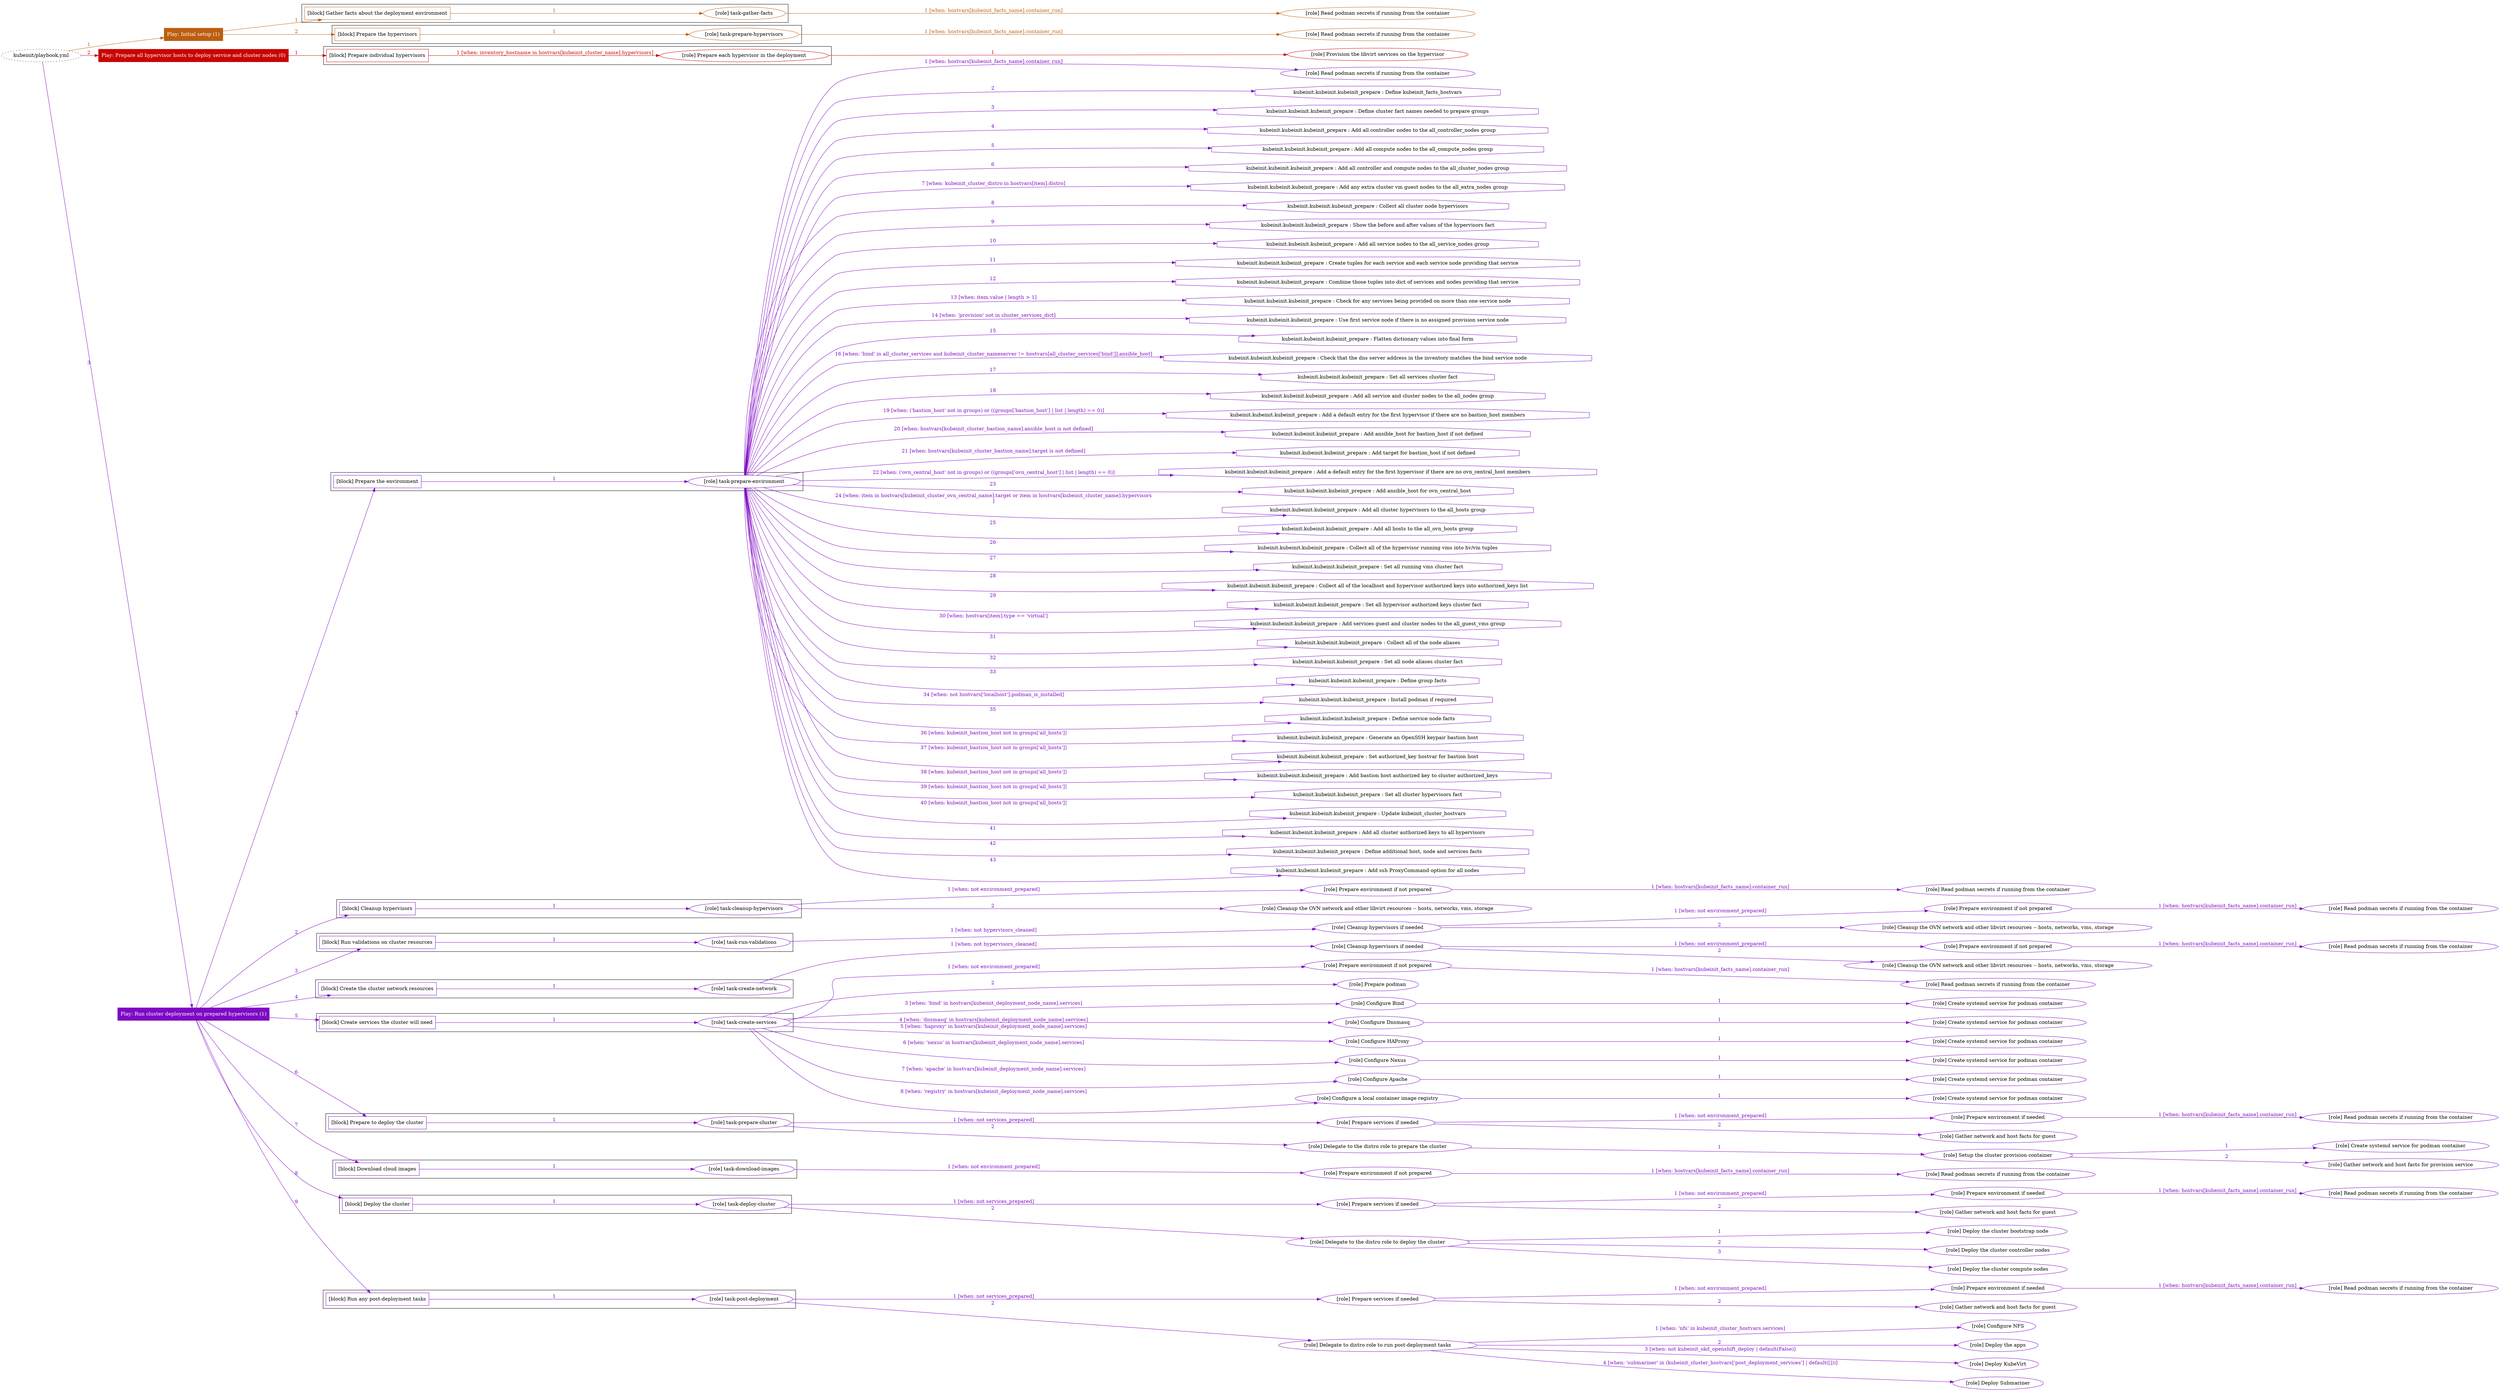 digraph {
	graph [concentrate=true ordering=in rankdir=LR ratio=fill]
	edge [esep=5 sep=10]
	"kubeinit/playbook.yml" [id=root_node style=dotted]
	play_362b6348 [label="Play: Initial setup (1)" color="#bc5e10" fontcolor="#ffffff" id=play_362b6348 shape=box style=filled tooltip=localhost]
	"kubeinit/playbook.yml" -> play_362b6348 [label="1 " color="#bc5e10" fontcolor="#bc5e10" id=edge_7ae2c5e8 labeltooltip="1 " tooltip="1 "]
	subgraph "Read podman secrets if running from the container" {
		role_05de6809 [label="[role] Read podman secrets if running from the container" color="#bc5e10" id=role_05de6809 tooltip="Read podman secrets if running from the container"]
	}
	subgraph "task-gather-facts" {
		role_10f91897 [label="[role] task-gather-facts" color="#bc5e10" id=role_10f91897 tooltip="task-gather-facts"]
		role_10f91897 -> role_05de6809 [label="1 [when: hostvars[kubeinit_facts_name].container_run]" color="#bc5e10" fontcolor="#bc5e10" id=edge_0941d195 labeltooltip="1 [when: hostvars[kubeinit_facts_name].container_run]" tooltip="1 [when: hostvars[kubeinit_facts_name].container_run]"]
	}
	subgraph "Read podman secrets if running from the container" {
		role_41edd08e [label="[role] Read podman secrets if running from the container" color="#bc5e10" id=role_41edd08e tooltip="Read podman secrets if running from the container"]
	}
	subgraph "task-prepare-hypervisors" {
		role_7091d461 [label="[role] task-prepare-hypervisors" color="#bc5e10" id=role_7091d461 tooltip="task-prepare-hypervisors"]
		role_7091d461 -> role_41edd08e [label="1 [when: hostvars[kubeinit_facts_name].container_run]" color="#bc5e10" fontcolor="#bc5e10" id=edge_88932d64 labeltooltip="1 [when: hostvars[kubeinit_facts_name].container_run]" tooltip="1 [when: hostvars[kubeinit_facts_name].container_run]"]
	}
	subgraph "Play: Initial setup (1)" {
		play_362b6348 -> block_4e3c4240 [label=1 color="#bc5e10" fontcolor="#bc5e10" id=edge_dd44c18f labeltooltip=1 tooltip=1]
		subgraph cluster_block_4e3c4240 {
			block_4e3c4240 [label="[block] Gather facts about the deployment environment" color="#bc5e10" id=block_4e3c4240 labeltooltip="Gather facts about the deployment environment" shape=box tooltip="Gather facts about the deployment environment"]
			block_4e3c4240 -> role_10f91897 [label="1 " color="#bc5e10" fontcolor="#bc5e10" id=edge_79acaf96 labeltooltip="1 " tooltip="1 "]
		}
		play_362b6348 -> block_15b70252 [label=2 color="#bc5e10" fontcolor="#bc5e10" id=edge_d0ddc0e2 labeltooltip=2 tooltip=2]
		subgraph cluster_block_15b70252 {
			block_15b70252 [label="[block] Prepare the hypervisors" color="#bc5e10" id=block_15b70252 labeltooltip="Prepare the hypervisors" shape=box tooltip="Prepare the hypervisors"]
			block_15b70252 -> role_7091d461 [label="1 " color="#bc5e10" fontcolor="#bc5e10" id=edge_7d7b3a32 labeltooltip="1 " tooltip="1 "]
		}
	}
	play_785fcd52 [label="Play: Prepare all hypervisor hosts to deploy service and cluster nodes (0)" color="#c80604" fontcolor="#ffffff" id=play_785fcd52 shape=box style=filled tooltip="Play: Prepare all hypervisor hosts to deploy service and cluster nodes (0)"]
	"kubeinit/playbook.yml" -> play_785fcd52 [label="2 " color="#c80604" fontcolor="#c80604" id=edge_105f77a6 labeltooltip="2 " tooltip="2 "]
	subgraph "Provision the libvirt services on the hypervisor" {
		role_df3b0fb2 [label="[role] Provision the libvirt services on the hypervisor" color="#c80604" id=role_df3b0fb2 tooltip="Provision the libvirt services on the hypervisor"]
	}
	subgraph "Prepare each hypervisor in the deployment" {
		role_2b8570d2 [label="[role] Prepare each hypervisor in the deployment" color="#c80604" id=role_2b8570d2 tooltip="Prepare each hypervisor in the deployment"]
		role_2b8570d2 -> role_df3b0fb2 [label="1 " color="#c80604" fontcolor="#c80604" id=edge_5b23d373 labeltooltip="1 " tooltip="1 "]
	}
	subgraph "Play: Prepare all hypervisor hosts to deploy service and cluster nodes (0)" {
		play_785fcd52 -> block_68d51b1a [label=1 color="#c80604" fontcolor="#c80604" id=edge_e7711481 labeltooltip=1 tooltip=1]
		subgraph cluster_block_68d51b1a {
			block_68d51b1a [label="[block] Prepare individual hypervisors" color="#c80604" id=block_68d51b1a labeltooltip="Prepare individual hypervisors" shape=box tooltip="Prepare individual hypervisors"]
			block_68d51b1a -> role_2b8570d2 [label="1 [when: inventory_hostname in hostvars[kubeinit_cluster_name].hypervisors]" color="#c80604" fontcolor="#c80604" id=edge_735d6373 labeltooltip="1 [when: inventory_hostname in hostvars[kubeinit_cluster_name].hypervisors]" tooltip="1 [when: inventory_hostname in hostvars[kubeinit_cluster_name].hypervisors]"]
		}
	}
	play_5ad9daf9 [label="Play: Run cluster deployment on prepared hypervisors (1)" color="#7f08c4" fontcolor="#ffffff" id=play_5ad9daf9 shape=box style=filled tooltip=localhost]
	"kubeinit/playbook.yml" -> play_5ad9daf9 [label="3 " color="#7f08c4" fontcolor="#7f08c4" id=edge_dfd48682 labeltooltip="3 " tooltip="3 "]
	subgraph "Read podman secrets if running from the container" {
		role_65557587 [label="[role] Read podman secrets if running from the container" color="#7f08c4" id=role_65557587 tooltip="Read podman secrets if running from the container"]
	}
	subgraph "task-prepare-environment" {
		role_154fb23e [label="[role] task-prepare-environment" color="#7f08c4" id=role_154fb23e tooltip="task-prepare-environment"]
		role_154fb23e -> role_65557587 [label="1 [when: hostvars[kubeinit_facts_name].container_run]" color="#7f08c4" fontcolor="#7f08c4" id=edge_124a5a25 labeltooltip="1 [when: hostvars[kubeinit_facts_name].container_run]" tooltip="1 [when: hostvars[kubeinit_facts_name].container_run]"]
		task_c469ad4d [label="kubeinit.kubeinit.kubeinit_prepare : Define kubeinit_facts_hostvars" color="#7f08c4" id=task_c469ad4d shape=octagon tooltip="kubeinit.kubeinit.kubeinit_prepare : Define kubeinit_facts_hostvars"]
		role_154fb23e -> task_c469ad4d [label="2 " color="#7f08c4" fontcolor="#7f08c4" id=edge_31d6fddc labeltooltip="2 " tooltip="2 "]
		task_03709ba0 [label="kubeinit.kubeinit.kubeinit_prepare : Define cluster fact names needed to prepare groups" color="#7f08c4" id=task_03709ba0 shape=octagon tooltip="kubeinit.kubeinit.kubeinit_prepare : Define cluster fact names needed to prepare groups"]
		role_154fb23e -> task_03709ba0 [label="3 " color="#7f08c4" fontcolor="#7f08c4" id=edge_1b1aa8ca labeltooltip="3 " tooltip="3 "]
		task_51f8ea54 [label="kubeinit.kubeinit.kubeinit_prepare : Add all controller nodes to the all_controller_nodes group" color="#7f08c4" id=task_51f8ea54 shape=octagon tooltip="kubeinit.kubeinit.kubeinit_prepare : Add all controller nodes to the all_controller_nodes group"]
		role_154fb23e -> task_51f8ea54 [label="4 " color="#7f08c4" fontcolor="#7f08c4" id=edge_75b27e4d labeltooltip="4 " tooltip="4 "]
		task_1ae4606c [label="kubeinit.kubeinit.kubeinit_prepare : Add all compute nodes to the all_compute_nodes group" color="#7f08c4" id=task_1ae4606c shape=octagon tooltip="kubeinit.kubeinit.kubeinit_prepare : Add all compute nodes to the all_compute_nodes group"]
		role_154fb23e -> task_1ae4606c [label="5 " color="#7f08c4" fontcolor="#7f08c4" id=edge_68a28699 labeltooltip="5 " tooltip="5 "]
		task_452b4950 [label="kubeinit.kubeinit.kubeinit_prepare : Add all controller and compute nodes to the all_cluster_nodes group" color="#7f08c4" id=task_452b4950 shape=octagon tooltip="kubeinit.kubeinit.kubeinit_prepare : Add all controller and compute nodes to the all_cluster_nodes group"]
		role_154fb23e -> task_452b4950 [label="6 " color="#7f08c4" fontcolor="#7f08c4" id=edge_b288f4a0 labeltooltip="6 " tooltip="6 "]
		task_d186dfee [label="kubeinit.kubeinit.kubeinit_prepare : Add any extra cluster vm guest nodes to the all_extra_nodes group" color="#7f08c4" id=task_d186dfee shape=octagon tooltip="kubeinit.kubeinit.kubeinit_prepare : Add any extra cluster vm guest nodes to the all_extra_nodes group"]
		role_154fb23e -> task_d186dfee [label="7 [when: kubeinit_cluster_distro in hostvars[item].distro]" color="#7f08c4" fontcolor="#7f08c4" id=edge_19f8e884 labeltooltip="7 [when: kubeinit_cluster_distro in hostvars[item].distro]" tooltip="7 [when: kubeinit_cluster_distro in hostvars[item].distro]"]
		task_8c30e80c [label="kubeinit.kubeinit.kubeinit_prepare : Collect all cluster node hypervisors" color="#7f08c4" id=task_8c30e80c shape=octagon tooltip="kubeinit.kubeinit.kubeinit_prepare : Collect all cluster node hypervisors"]
		role_154fb23e -> task_8c30e80c [label="8 " color="#7f08c4" fontcolor="#7f08c4" id=edge_3e931509 labeltooltip="8 " tooltip="8 "]
		task_0e9ca166 [label="kubeinit.kubeinit.kubeinit_prepare : Show the before and after values of the hypervisors fact" color="#7f08c4" id=task_0e9ca166 shape=octagon tooltip="kubeinit.kubeinit.kubeinit_prepare : Show the before and after values of the hypervisors fact"]
		role_154fb23e -> task_0e9ca166 [label="9 " color="#7f08c4" fontcolor="#7f08c4" id=edge_3590f529 labeltooltip="9 " tooltip="9 "]
		task_2b3f09be [label="kubeinit.kubeinit.kubeinit_prepare : Add all service nodes to the all_service_nodes group" color="#7f08c4" id=task_2b3f09be shape=octagon tooltip="kubeinit.kubeinit.kubeinit_prepare : Add all service nodes to the all_service_nodes group"]
		role_154fb23e -> task_2b3f09be [label="10 " color="#7f08c4" fontcolor="#7f08c4" id=edge_0bfc32d7 labeltooltip="10 " tooltip="10 "]
		task_139e5088 [label="kubeinit.kubeinit.kubeinit_prepare : Create tuples for each service and each service node providing that service" color="#7f08c4" id=task_139e5088 shape=octagon tooltip="kubeinit.kubeinit.kubeinit_prepare : Create tuples for each service and each service node providing that service"]
		role_154fb23e -> task_139e5088 [label="11 " color="#7f08c4" fontcolor="#7f08c4" id=edge_62598e26 labeltooltip="11 " tooltip="11 "]
		task_8ebf5ae5 [label="kubeinit.kubeinit.kubeinit_prepare : Combine those tuples into dict of services and nodes providing that service" color="#7f08c4" id=task_8ebf5ae5 shape=octagon tooltip="kubeinit.kubeinit.kubeinit_prepare : Combine those tuples into dict of services and nodes providing that service"]
		role_154fb23e -> task_8ebf5ae5 [label="12 " color="#7f08c4" fontcolor="#7f08c4" id=edge_856ec7de labeltooltip="12 " tooltip="12 "]
		task_4876c53e [label="kubeinit.kubeinit.kubeinit_prepare : Check for any services being provided on more than one service node" color="#7f08c4" id=task_4876c53e shape=octagon tooltip="kubeinit.kubeinit.kubeinit_prepare : Check for any services being provided on more than one service node"]
		role_154fb23e -> task_4876c53e [label="13 [when: item.value | length > 1]" color="#7f08c4" fontcolor="#7f08c4" id=edge_7c3a06d7 labeltooltip="13 [when: item.value | length > 1]" tooltip="13 [when: item.value | length > 1]"]
		task_f74db7cf [label="kubeinit.kubeinit.kubeinit_prepare : Use first service node if there is no assigned provision service node" color="#7f08c4" id=task_f74db7cf shape=octagon tooltip="kubeinit.kubeinit.kubeinit_prepare : Use first service node if there is no assigned provision service node"]
		role_154fb23e -> task_f74db7cf [label="14 [when: 'provision' not in cluster_services_dict]" color="#7f08c4" fontcolor="#7f08c4" id=edge_71b3745a labeltooltip="14 [when: 'provision' not in cluster_services_dict]" tooltip="14 [when: 'provision' not in cluster_services_dict]"]
		task_c0ea6399 [label="kubeinit.kubeinit.kubeinit_prepare : Flatten dictionary values into final form" color="#7f08c4" id=task_c0ea6399 shape=octagon tooltip="kubeinit.kubeinit.kubeinit_prepare : Flatten dictionary values into final form"]
		role_154fb23e -> task_c0ea6399 [label="15 " color="#7f08c4" fontcolor="#7f08c4" id=edge_959c010e labeltooltip="15 " tooltip="15 "]
		task_e43a3cb4 [label="kubeinit.kubeinit.kubeinit_prepare : Check that the dns server address in the inventory matches the bind service node" color="#7f08c4" id=task_e43a3cb4 shape=octagon tooltip="kubeinit.kubeinit.kubeinit_prepare : Check that the dns server address in the inventory matches the bind service node"]
		role_154fb23e -> task_e43a3cb4 [label="16 [when: 'bind' in all_cluster_services and kubeinit_cluster_nameserver != hostvars[all_cluster_services['bind']].ansible_host]" color="#7f08c4" fontcolor="#7f08c4" id=edge_aa38b0fb labeltooltip="16 [when: 'bind' in all_cluster_services and kubeinit_cluster_nameserver != hostvars[all_cluster_services['bind']].ansible_host]" tooltip="16 [when: 'bind' in all_cluster_services and kubeinit_cluster_nameserver != hostvars[all_cluster_services['bind']].ansible_host]"]
		task_383d238f [label="kubeinit.kubeinit.kubeinit_prepare : Set all services cluster fact" color="#7f08c4" id=task_383d238f shape=octagon tooltip="kubeinit.kubeinit.kubeinit_prepare : Set all services cluster fact"]
		role_154fb23e -> task_383d238f [label="17 " color="#7f08c4" fontcolor="#7f08c4" id=edge_18963cf1 labeltooltip="17 " tooltip="17 "]
		task_fba004de [label="kubeinit.kubeinit.kubeinit_prepare : Add all service and cluster nodes to the all_nodes group" color="#7f08c4" id=task_fba004de shape=octagon tooltip="kubeinit.kubeinit.kubeinit_prepare : Add all service and cluster nodes to the all_nodes group"]
		role_154fb23e -> task_fba004de [label="18 " color="#7f08c4" fontcolor="#7f08c4" id=edge_bda8659e labeltooltip="18 " tooltip="18 "]
		task_756eb10a [label="kubeinit.kubeinit.kubeinit_prepare : Add a default entry for the first hypervisor if there are no bastion_host members" color="#7f08c4" id=task_756eb10a shape=octagon tooltip="kubeinit.kubeinit.kubeinit_prepare : Add a default entry for the first hypervisor if there are no bastion_host members"]
		role_154fb23e -> task_756eb10a [label="19 [when: ('bastion_host' not in groups) or ((groups['bastion_host'] | list | length) == 0)]" color="#7f08c4" fontcolor="#7f08c4" id=edge_37360ca4 labeltooltip="19 [when: ('bastion_host' not in groups) or ((groups['bastion_host'] | list | length) == 0)]" tooltip="19 [when: ('bastion_host' not in groups) or ((groups['bastion_host'] | list | length) == 0)]"]
		task_815a8698 [label="kubeinit.kubeinit.kubeinit_prepare : Add ansible_host for bastion_host if not defined" color="#7f08c4" id=task_815a8698 shape=octagon tooltip="kubeinit.kubeinit.kubeinit_prepare : Add ansible_host for bastion_host if not defined"]
		role_154fb23e -> task_815a8698 [label="20 [when: hostvars[kubeinit_cluster_bastion_name].ansible_host is not defined]" color="#7f08c4" fontcolor="#7f08c4" id=edge_5e55b9bc labeltooltip="20 [when: hostvars[kubeinit_cluster_bastion_name].ansible_host is not defined]" tooltip="20 [when: hostvars[kubeinit_cluster_bastion_name].ansible_host is not defined]"]
		task_904d052d [label="kubeinit.kubeinit.kubeinit_prepare : Add target for bastion_host if not defined" color="#7f08c4" id=task_904d052d shape=octagon tooltip="kubeinit.kubeinit.kubeinit_prepare : Add target for bastion_host if not defined"]
		role_154fb23e -> task_904d052d [label="21 [when: hostvars[kubeinit_cluster_bastion_name].target is not defined]" color="#7f08c4" fontcolor="#7f08c4" id=edge_e2be9685 labeltooltip="21 [when: hostvars[kubeinit_cluster_bastion_name].target is not defined]" tooltip="21 [when: hostvars[kubeinit_cluster_bastion_name].target is not defined]"]
		task_c72e6899 [label="kubeinit.kubeinit.kubeinit_prepare : Add a default entry for the first hypervisor if there are no ovn_central_host members" color="#7f08c4" id=task_c72e6899 shape=octagon tooltip="kubeinit.kubeinit.kubeinit_prepare : Add a default entry for the first hypervisor if there are no ovn_central_host members"]
		role_154fb23e -> task_c72e6899 [label="22 [when: ('ovn_central_host' not in groups) or ((groups['ovn_central_host'] | list | length) == 0)]" color="#7f08c4" fontcolor="#7f08c4" id=edge_ef76b287 labeltooltip="22 [when: ('ovn_central_host' not in groups) or ((groups['ovn_central_host'] | list | length) == 0)]" tooltip="22 [when: ('ovn_central_host' not in groups) or ((groups['ovn_central_host'] | list | length) == 0)]"]
		task_13b23179 [label="kubeinit.kubeinit.kubeinit_prepare : Add ansible_host for ovn_central_host" color="#7f08c4" id=task_13b23179 shape=octagon tooltip="kubeinit.kubeinit.kubeinit_prepare : Add ansible_host for ovn_central_host"]
		role_154fb23e -> task_13b23179 [label="23 " color="#7f08c4" fontcolor="#7f08c4" id=edge_9464eab4 labeltooltip="23 " tooltip="23 "]
		task_c2744a51 [label="kubeinit.kubeinit.kubeinit_prepare : Add all cluster hypervisors to the all_hosts group" color="#7f08c4" id=task_c2744a51 shape=octagon tooltip="kubeinit.kubeinit.kubeinit_prepare : Add all cluster hypervisors to the all_hosts group"]
		role_154fb23e -> task_c2744a51 [label="24 [when: item in hostvars[kubeinit_cluster_ovn_central_name].target or item in hostvars[kubeinit_cluster_name].hypervisors
]" color="#7f08c4" fontcolor="#7f08c4" id=edge_34423642 labeltooltip="24 [when: item in hostvars[kubeinit_cluster_ovn_central_name].target or item in hostvars[kubeinit_cluster_name].hypervisors
]" tooltip="24 [when: item in hostvars[kubeinit_cluster_ovn_central_name].target or item in hostvars[kubeinit_cluster_name].hypervisors
]"]
		task_a6ab9916 [label="kubeinit.kubeinit.kubeinit_prepare : Add all hosts to the all_ovn_hosts group" color="#7f08c4" id=task_a6ab9916 shape=octagon tooltip="kubeinit.kubeinit.kubeinit_prepare : Add all hosts to the all_ovn_hosts group"]
		role_154fb23e -> task_a6ab9916 [label="25 " color="#7f08c4" fontcolor="#7f08c4" id=edge_cb1895ec labeltooltip="25 " tooltip="25 "]
		task_d88652a8 [label="kubeinit.kubeinit.kubeinit_prepare : Collect all of the hypervisor running vms into hv/vm tuples" color="#7f08c4" id=task_d88652a8 shape=octagon tooltip="kubeinit.kubeinit.kubeinit_prepare : Collect all of the hypervisor running vms into hv/vm tuples"]
		role_154fb23e -> task_d88652a8 [label="26 " color="#7f08c4" fontcolor="#7f08c4" id=edge_6e85d764 labeltooltip="26 " tooltip="26 "]
		task_b09dd1b1 [label="kubeinit.kubeinit.kubeinit_prepare : Set all running vms cluster fact" color="#7f08c4" id=task_b09dd1b1 shape=octagon tooltip="kubeinit.kubeinit.kubeinit_prepare : Set all running vms cluster fact"]
		role_154fb23e -> task_b09dd1b1 [label="27 " color="#7f08c4" fontcolor="#7f08c4" id=edge_62bf79f1 labeltooltip="27 " tooltip="27 "]
		task_00ac3a36 [label="kubeinit.kubeinit.kubeinit_prepare : Collect all of the localhost and hypervisor authorized keys into authorized_keys list" color="#7f08c4" id=task_00ac3a36 shape=octagon tooltip="kubeinit.kubeinit.kubeinit_prepare : Collect all of the localhost and hypervisor authorized keys into authorized_keys list"]
		role_154fb23e -> task_00ac3a36 [label="28 " color="#7f08c4" fontcolor="#7f08c4" id=edge_4ad81f35 labeltooltip="28 " tooltip="28 "]
		task_1e99d6be [label="kubeinit.kubeinit.kubeinit_prepare : Set all hypervisor authorized keys cluster fact" color="#7f08c4" id=task_1e99d6be shape=octagon tooltip="kubeinit.kubeinit.kubeinit_prepare : Set all hypervisor authorized keys cluster fact"]
		role_154fb23e -> task_1e99d6be [label="29 " color="#7f08c4" fontcolor="#7f08c4" id=edge_99719f28 labeltooltip="29 " tooltip="29 "]
		task_88799f09 [label="kubeinit.kubeinit.kubeinit_prepare : Add services guest and cluster nodes to the all_guest_vms group" color="#7f08c4" id=task_88799f09 shape=octagon tooltip="kubeinit.kubeinit.kubeinit_prepare : Add services guest and cluster nodes to the all_guest_vms group"]
		role_154fb23e -> task_88799f09 [label="30 [when: hostvars[item].type == 'virtual']" color="#7f08c4" fontcolor="#7f08c4" id=edge_5d16eb5b labeltooltip="30 [when: hostvars[item].type == 'virtual']" tooltip="30 [when: hostvars[item].type == 'virtual']"]
		task_f6cfd5ed [label="kubeinit.kubeinit.kubeinit_prepare : Collect all of the node aliases" color="#7f08c4" id=task_f6cfd5ed shape=octagon tooltip="kubeinit.kubeinit.kubeinit_prepare : Collect all of the node aliases"]
		role_154fb23e -> task_f6cfd5ed [label="31 " color="#7f08c4" fontcolor="#7f08c4" id=edge_4f4effff labeltooltip="31 " tooltip="31 "]
		task_9c891c1a [label="kubeinit.kubeinit.kubeinit_prepare : Set all node aliases cluster fact" color="#7f08c4" id=task_9c891c1a shape=octagon tooltip="kubeinit.kubeinit.kubeinit_prepare : Set all node aliases cluster fact"]
		role_154fb23e -> task_9c891c1a [label="32 " color="#7f08c4" fontcolor="#7f08c4" id=edge_5f5ecf03 labeltooltip="32 " tooltip="32 "]
		task_bb8181ae [label="kubeinit.kubeinit.kubeinit_prepare : Define group facts" color="#7f08c4" id=task_bb8181ae shape=octagon tooltip="kubeinit.kubeinit.kubeinit_prepare : Define group facts"]
		role_154fb23e -> task_bb8181ae [label="33 " color="#7f08c4" fontcolor="#7f08c4" id=edge_5c56defe labeltooltip="33 " tooltip="33 "]
		task_2f87667b [label="kubeinit.kubeinit.kubeinit_prepare : Install podman if required" color="#7f08c4" id=task_2f87667b shape=octagon tooltip="kubeinit.kubeinit.kubeinit_prepare : Install podman if required"]
		role_154fb23e -> task_2f87667b [label="34 [when: not hostvars['localhost'].podman_is_installed]" color="#7f08c4" fontcolor="#7f08c4" id=edge_c452a905 labeltooltip="34 [when: not hostvars['localhost'].podman_is_installed]" tooltip="34 [when: not hostvars['localhost'].podman_is_installed]"]
		task_2b156f28 [label="kubeinit.kubeinit.kubeinit_prepare : Define service node facts" color="#7f08c4" id=task_2b156f28 shape=octagon tooltip="kubeinit.kubeinit.kubeinit_prepare : Define service node facts"]
		role_154fb23e -> task_2b156f28 [label="35 " color="#7f08c4" fontcolor="#7f08c4" id=edge_6358d02c labeltooltip="35 " tooltip="35 "]
		task_a62183d8 [label="kubeinit.kubeinit.kubeinit_prepare : Generate an OpenSSH keypair bastion host" color="#7f08c4" id=task_a62183d8 shape=octagon tooltip="kubeinit.kubeinit.kubeinit_prepare : Generate an OpenSSH keypair bastion host"]
		role_154fb23e -> task_a62183d8 [label="36 [when: kubeinit_bastion_host not in groups['all_hosts']]" color="#7f08c4" fontcolor="#7f08c4" id=edge_46634f49 labeltooltip="36 [when: kubeinit_bastion_host not in groups['all_hosts']]" tooltip="36 [when: kubeinit_bastion_host not in groups['all_hosts']]"]
		task_e789cc47 [label="kubeinit.kubeinit.kubeinit_prepare : Set authorized_key hostvar for bastion host" color="#7f08c4" id=task_e789cc47 shape=octagon tooltip="kubeinit.kubeinit.kubeinit_prepare : Set authorized_key hostvar for bastion host"]
		role_154fb23e -> task_e789cc47 [label="37 [when: kubeinit_bastion_host not in groups['all_hosts']]" color="#7f08c4" fontcolor="#7f08c4" id=edge_215c87cf labeltooltip="37 [when: kubeinit_bastion_host not in groups['all_hosts']]" tooltip="37 [when: kubeinit_bastion_host not in groups['all_hosts']]"]
		task_d8e53f8a [label="kubeinit.kubeinit.kubeinit_prepare : Add bastion host authorized key to cluster authorized_keys" color="#7f08c4" id=task_d8e53f8a shape=octagon tooltip="kubeinit.kubeinit.kubeinit_prepare : Add bastion host authorized key to cluster authorized_keys"]
		role_154fb23e -> task_d8e53f8a [label="38 [when: kubeinit_bastion_host not in groups['all_hosts']]" color="#7f08c4" fontcolor="#7f08c4" id=edge_c6d3dbb5 labeltooltip="38 [when: kubeinit_bastion_host not in groups['all_hosts']]" tooltip="38 [when: kubeinit_bastion_host not in groups['all_hosts']]"]
		task_e72d66b2 [label="kubeinit.kubeinit.kubeinit_prepare : Set all cluster hypervisors fact" color="#7f08c4" id=task_e72d66b2 shape=octagon tooltip="kubeinit.kubeinit.kubeinit_prepare : Set all cluster hypervisors fact"]
		role_154fb23e -> task_e72d66b2 [label="39 [when: kubeinit_bastion_host not in groups['all_hosts']]" color="#7f08c4" fontcolor="#7f08c4" id=edge_7eb7e837 labeltooltip="39 [when: kubeinit_bastion_host not in groups['all_hosts']]" tooltip="39 [when: kubeinit_bastion_host not in groups['all_hosts']]"]
		task_340c90bb [label="kubeinit.kubeinit.kubeinit_prepare : Update kubeinit_cluster_hostvars" color="#7f08c4" id=task_340c90bb shape=octagon tooltip="kubeinit.kubeinit.kubeinit_prepare : Update kubeinit_cluster_hostvars"]
		role_154fb23e -> task_340c90bb [label="40 [when: kubeinit_bastion_host not in groups['all_hosts']]" color="#7f08c4" fontcolor="#7f08c4" id=edge_8dd53914 labeltooltip="40 [when: kubeinit_bastion_host not in groups['all_hosts']]" tooltip="40 [when: kubeinit_bastion_host not in groups['all_hosts']]"]
		task_6d6abd57 [label="kubeinit.kubeinit.kubeinit_prepare : Add all cluster authorized keys to all hypervisors" color="#7f08c4" id=task_6d6abd57 shape=octagon tooltip="kubeinit.kubeinit.kubeinit_prepare : Add all cluster authorized keys to all hypervisors"]
		role_154fb23e -> task_6d6abd57 [label="41 " color="#7f08c4" fontcolor="#7f08c4" id=edge_4540e5b5 labeltooltip="41 " tooltip="41 "]
		task_a2d07685 [label="kubeinit.kubeinit.kubeinit_prepare : Define additional host, node and services facts" color="#7f08c4" id=task_a2d07685 shape=octagon tooltip="kubeinit.kubeinit.kubeinit_prepare : Define additional host, node and services facts"]
		role_154fb23e -> task_a2d07685 [label="42 " color="#7f08c4" fontcolor="#7f08c4" id=edge_d719b7b6 labeltooltip="42 " tooltip="42 "]
		task_a7bf5295 [label="kubeinit.kubeinit.kubeinit_prepare : Add ssh ProxyCommand option for all nodes" color="#7f08c4" id=task_a7bf5295 shape=octagon tooltip="kubeinit.kubeinit.kubeinit_prepare : Add ssh ProxyCommand option for all nodes"]
		role_154fb23e -> task_a7bf5295 [label="43 " color="#7f08c4" fontcolor="#7f08c4" id=edge_4933a205 labeltooltip="43 " tooltip="43 "]
	}
	subgraph "Read podman secrets if running from the container" {
		role_70491499 [label="[role] Read podman secrets if running from the container" color="#7f08c4" id=role_70491499 tooltip="Read podman secrets if running from the container"]
	}
	subgraph "Prepare environment if not prepared" {
		role_7f536fc9 [label="[role] Prepare environment if not prepared" color="#7f08c4" id=role_7f536fc9 tooltip="Prepare environment if not prepared"]
		role_7f536fc9 -> role_70491499 [label="1 [when: hostvars[kubeinit_facts_name].container_run]" color="#7f08c4" fontcolor="#7f08c4" id=edge_f4025923 labeltooltip="1 [when: hostvars[kubeinit_facts_name].container_run]" tooltip="1 [when: hostvars[kubeinit_facts_name].container_run]"]
	}
	subgraph "Cleanup the OVN network and other libvirt resources -- hosts, networks, vms, storage" {
		role_00cd8034 [label="[role] Cleanup the OVN network and other libvirt resources -- hosts, networks, vms, storage" color="#7f08c4" id=role_00cd8034 tooltip="Cleanup the OVN network and other libvirt resources -- hosts, networks, vms, storage"]
	}
	subgraph "task-cleanup-hypervisors" {
		role_d00e2ae3 [label="[role] task-cleanup-hypervisors" color="#7f08c4" id=role_d00e2ae3 tooltip="task-cleanup-hypervisors"]
		role_d00e2ae3 -> role_7f536fc9 [label="1 [when: not environment_prepared]" color="#7f08c4" fontcolor="#7f08c4" id=edge_656d8226 labeltooltip="1 [when: not environment_prepared]" tooltip="1 [when: not environment_prepared]"]
		role_d00e2ae3 -> role_00cd8034 [label="2 " color="#7f08c4" fontcolor="#7f08c4" id=edge_89856c30 labeltooltip="2 " tooltip="2 "]
	}
	subgraph "Read podman secrets if running from the container" {
		role_544eaa4a [label="[role] Read podman secrets if running from the container" color="#7f08c4" id=role_544eaa4a tooltip="Read podman secrets if running from the container"]
	}
	subgraph "Prepare environment if not prepared" {
		role_f570907a [label="[role] Prepare environment if not prepared" color="#7f08c4" id=role_f570907a tooltip="Prepare environment if not prepared"]
		role_f570907a -> role_544eaa4a [label="1 [when: hostvars[kubeinit_facts_name].container_run]" color="#7f08c4" fontcolor="#7f08c4" id=edge_3496e20f labeltooltip="1 [when: hostvars[kubeinit_facts_name].container_run]" tooltip="1 [when: hostvars[kubeinit_facts_name].container_run]"]
	}
	subgraph "Cleanup the OVN network and other libvirt resources -- hosts, networks, vms, storage" {
		role_30ed9587 [label="[role] Cleanup the OVN network and other libvirt resources -- hosts, networks, vms, storage" color="#7f08c4" id=role_30ed9587 tooltip="Cleanup the OVN network and other libvirt resources -- hosts, networks, vms, storage"]
	}
	subgraph "Cleanup hypervisors if needed" {
		role_9e492e72 [label="[role] Cleanup hypervisors if needed" color="#7f08c4" id=role_9e492e72 tooltip="Cleanup hypervisors if needed"]
		role_9e492e72 -> role_f570907a [label="1 [when: not environment_prepared]" color="#7f08c4" fontcolor="#7f08c4" id=edge_58209b68 labeltooltip="1 [when: not environment_prepared]" tooltip="1 [when: not environment_prepared]"]
		role_9e492e72 -> role_30ed9587 [label="2 " color="#7f08c4" fontcolor="#7f08c4" id=edge_107c8167 labeltooltip="2 " tooltip="2 "]
	}
	subgraph "task-run-validations" {
		role_328ab212 [label="[role] task-run-validations" color="#7f08c4" id=role_328ab212 tooltip="task-run-validations"]
		role_328ab212 -> role_9e492e72 [label="1 [when: not hypervisors_cleaned]" color="#7f08c4" fontcolor="#7f08c4" id=edge_c1932b55 labeltooltip="1 [when: not hypervisors_cleaned]" tooltip="1 [when: not hypervisors_cleaned]"]
	}
	subgraph "Read podman secrets if running from the container" {
		role_4f1f1725 [label="[role] Read podman secrets if running from the container" color="#7f08c4" id=role_4f1f1725 tooltip="Read podman secrets if running from the container"]
	}
	subgraph "Prepare environment if not prepared" {
		role_498f88c4 [label="[role] Prepare environment if not prepared" color="#7f08c4" id=role_498f88c4 tooltip="Prepare environment if not prepared"]
		role_498f88c4 -> role_4f1f1725 [label="1 [when: hostvars[kubeinit_facts_name].container_run]" color="#7f08c4" fontcolor="#7f08c4" id=edge_cc1533a0 labeltooltip="1 [when: hostvars[kubeinit_facts_name].container_run]" tooltip="1 [when: hostvars[kubeinit_facts_name].container_run]"]
	}
	subgraph "Cleanup the OVN network and other libvirt resources -- hosts, networks, vms, storage" {
		role_0f26d9ba [label="[role] Cleanup the OVN network and other libvirt resources -- hosts, networks, vms, storage" color="#7f08c4" id=role_0f26d9ba tooltip="Cleanup the OVN network and other libvirt resources -- hosts, networks, vms, storage"]
	}
	subgraph "Cleanup hypervisors if needed" {
		role_40153a39 [label="[role] Cleanup hypervisors if needed" color="#7f08c4" id=role_40153a39 tooltip="Cleanup hypervisors if needed"]
		role_40153a39 -> role_498f88c4 [label="1 [when: not environment_prepared]" color="#7f08c4" fontcolor="#7f08c4" id=edge_1d7b9538 labeltooltip="1 [when: not environment_prepared]" tooltip="1 [when: not environment_prepared]"]
		role_40153a39 -> role_0f26d9ba [label="2 " color="#7f08c4" fontcolor="#7f08c4" id=edge_566bd94b labeltooltip="2 " tooltip="2 "]
	}
	subgraph "task-create-network" {
		role_d121c5fe [label="[role] task-create-network" color="#7f08c4" id=role_d121c5fe tooltip="task-create-network"]
		role_d121c5fe -> role_40153a39 [label="1 [when: not hypervisors_cleaned]" color="#7f08c4" fontcolor="#7f08c4" id=edge_79b5733a labeltooltip="1 [when: not hypervisors_cleaned]" tooltip="1 [when: not hypervisors_cleaned]"]
	}
	subgraph "Read podman secrets if running from the container" {
		role_4d0c98bf [label="[role] Read podman secrets if running from the container" color="#7f08c4" id=role_4d0c98bf tooltip="Read podman secrets if running from the container"]
	}
	subgraph "Prepare environment if not prepared" {
		role_f9b13191 [label="[role] Prepare environment if not prepared" color="#7f08c4" id=role_f9b13191 tooltip="Prepare environment if not prepared"]
		role_f9b13191 -> role_4d0c98bf [label="1 [when: hostvars[kubeinit_facts_name].container_run]" color="#7f08c4" fontcolor="#7f08c4" id=edge_196d3f07 labeltooltip="1 [when: hostvars[kubeinit_facts_name].container_run]" tooltip="1 [when: hostvars[kubeinit_facts_name].container_run]"]
	}
	subgraph "Prepare podman" {
		role_f8ae5efd [label="[role] Prepare podman" color="#7f08c4" id=role_f8ae5efd tooltip="Prepare podman"]
	}
	subgraph "Create systemd service for podman container" {
		role_85f90ba2 [label="[role] Create systemd service for podman container" color="#7f08c4" id=role_85f90ba2 tooltip="Create systemd service for podman container"]
	}
	subgraph "Configure Bind" {
		role_557a85f0 [label="[role] Configure Bind" color="#7f08c4" id=role_557a85f0 tooltip="Configure Bind"]
		role_557a85f0 -> role_85f90ba2 [label="1 " color="#7f08c4" fontcolor="#7f08c4" id=edge_457b2c9a labeltooltip="1 " tooltip="1 "]
	}
	subgraph "Create systemd service for podman container" {
		role_fc8a6f81 [label="[role] Create systemd service for podman container" color="#7f08c4" id=role_fc8a6f81 tooltip="Create systemd service for podman container"]
	}
	subgraph "Configure Dnsmasq" {
		role_d3b5309c [label="[role] Configure Dnsmasq" color="#7f08c4" id=role_d3b5309c tooltip="Configure Dnsmasq"]
		role_d3b5309c -> role_fc8a6f81 [label="1 " color="#7f08c4" fontcolor="#7f08c4" id=edge_ac6aee2a labeltooltip="1 " tooltip="1 "]
	}
	subgraph "Create systemd service for podman container" {
		role_862b10a6 [label="[role] Create systemd service for podman container" color="#7f08c4" id=role_862b10a6 tooltip="Create systemd service for podman container"]
	}
	subgraph "Configure HAProxy" {
		role_fc3d10bc [label="[role] Configure HAProxy" color="#7f08c4" id=role_fc3d10bc tooltip="Configure HAProxy"]
		role_fc3d10bc -> role_862b10a6 [label="1 " color="#7f08c4" fontcolor="#7f08c4" id=edge_b13dcb26 labeltooltip="1 " tooltip="1 "]
	}
	subgraph "Create systemd service for podman container" {
		role_28f031e5 [label="[role] Create systemd service for podman container" color="#7f08c4" id=role_28f031e5 tooltip="Create systemd service for podman container"]
	}
	subgraph "Configure Nexus" {
		role_15ab8004 [label="[role] Configure Nexus" color="#7f08c4" id=role_15ab8004 tooltip="Configure Nexus"]
		role_15ab8004 -> role_28f031e5 [label="1 " color="#7f08c4" fontcolor="#7f08c4" id=edge_2a3ed5f2 labeltooltip="1 " tooltip="1 "]
	}
	subgraph "Create systemd service for podman container" {
		role_6b1afb7f [label="[role] Create systemd service for podman container" color="#7f08c4" id=role_6b1afb7f tooltip="Create systemd service for podman container"]
	}
	subgraph "Configure Apache" {
		role_70bcec79 [label="[role] Configure Apache" color="#7f08c4" id=role_70bcec79 tooltip="Configure Apache"]
		role_70bcec79 -> role_6b1afb7f [label="1 " color="#7f08c4" fontcolor="#7f08c4" id=edge_96860229 labeltooltip="1 " tooltip="1 "]
	}
	subgraph "Create systemd service for podman container" {
		role_704856f2 [label="[role] Create systemd service for podman container" color="#7f08c4" id=role_704856f2 tooltip="Create systemd service for podman container"]
	}
	subgraph "Configure a local container image registry" {
		role_8374168e [label="[role] Configure a local container image registry" color="#7f08c4" id=role_8374168e tooltip="Configure a local container image registry"]
		role_8374168e -> role_704856f2 [label="1 " color="#7f08c4" fontcolor="#7f08c4" id=edge_1d731e50 labeltooltip="1 " tooltip="1 "]
	}
	subgraph "task-create-services" {
		role_dcb5586b [label="[role] task-create-services" color="#7f08c4" id=role_dcb5586b tooltip="task-create-services"]
		role_dcb5586b -> role_f9b13191 [label="1 [when: not environment_prepared]" color="#7f08c4" fontcolor="#7f08c4" id=edge_7c655dc8 labeltooltip="1 [when: not environment_prepared]" tooltip="1 [when: not environment_prepared]"]
		role_dcb5586b -> role_f8ae5efd [label="2 " color="#7f08c4" fontcolor="#7f08c4" id=edge_9828df3d labeltooltip="2 " tooltip="2 "]
		role_dcb5586b -> role_557a85f0 [label="3 [when: 'bind' in hostvars[kubeinit_deployment_node_name].services]" color="#7f08c4" fontcolor="#7f08c4" id=edge_aaf940f9 labeltooltip="3 [when: 'bind' in hostvars[kubeinit_deployment_node_name].services]" tooltip="3 [when: 'bind' in hostvars[kubeinit_deployment_node_name].services]"]
		role_dcb5586b -> role_d3b5309c [label="4 [when: 'dnsmasq' in hostvars[kubeinit_deployment_node_name].services]" color="#7f08c4" fontcolor="#7f08c4" id=edge_0213cd32 labeltooltip="4 [when: 'dnsmasq' in hostvars[kubeinit_deployment_node_name].services]" tooltip="4 [when: 'dnsmasq' in hostvars[kubeinit_deployment_node_name].services]"]
		role_dcb5586b -> role_fc3d10bc [label="5 [when: 'haproxy' in hostvars[kubeinit_deployment_node_name].services]" color="#7f08c4" fontcolor="#7f08c4" id=edge_f6af371d labeltooltip="5 [when: 'haproxy' in hostvars[kubeinit_deployment_node_name].services]" tooltip="5 [when: 'haproxy' in hostvars[kubeinit_deployment_node_name].services]"]
		role_dcb5586b -> role_15ab8004 [label="6 [when: 'nexus' in hostvars[kubeinit_deployment_node_name].services]" color="#7f08c4" fontcolor="#7f08c4" id=edge_0b9aab6f labeltooltip="6 [when: 'nexus' in hostvars[kubeinit_deployment_node_name].services]" tooltip="6 [when: 'nexus' in hostvars[kubeinit_deployment_node_name].services]"]
		role_dcb5586b -> role_70bcec79 [label="7 [when: 'apache' in hostvars[kubeinit_deployment_node_name].services]" color="#7f08c4" fontcolor="#7f08c4" id=edge_0e0237fe labeltooltip="7 [when: 'apache' in hostvars[kubeinit_deployment_node_name].services]" tooltip="7 [when: 'apache' in hostvars[kubeinit_deployment_node_name].services]"]
		role_dcb5586b -> role_8374168e [label="8 [when: 'registry' in hostvars[kubeinit_deployment_node_name].services]" color="#7f08c4" fontcolor="#7f08c4" id=edge_11ef4811 labeltooltip="8 [when: 'registry' in hostvars[kubeinit_deployment_node_name].services]" tooltip="8 [when: 'registry' in hostvars[kubeinit_deployment_node_name].services]"]
	}
	subgraph "Read podman secrets if running from the container" {
		role_23435748 [label="[role] Read podman secrets if running from the container" color="#7f08c4" id=role_23435748 tooltip="Read podman secrets if running from the container"]
	}
	subgraph "Prepare environment if needed" {
		role_979713b4 [label="[role] Prepare environment if needed" color="#7f08c4" id=role_979713b4 tooltip="Prepare environment if needed"]
		role_979713b4 -> role_23435748 [label="1 [when: hostvars[kubeinit_facts_name].container_run]" color="#7f08c4" fontcolor="#7f08c4" id=edge_d9f83b00 labeltooltip="1 [when: hostvars[kubeinit_facts_name].container_run]" tooltip="1 [when: hostvars[kubeinit_facts_name].container_run]"]
	}
	subgraph "Gather network and host facts for guest" {
		role_908afc7b [label="[role] Gather network and host facts for guest" color="#7f08c4" id=role_908afc7b tooltip="Gather network and host facts for guest"]
	}
	subgraph "Prepare services if needed" {
		role_4d70aa0e [label="[role] Prepare services if needed" color="#7f08c4" id=role_4d70aa0e tooltip="Prepare services if needed"]
		role_4d70aa0e -> role_979713b4 [label="1 [when: not environment_prepared]" color="#7f08c4" fontcolor="#7f08c4" id=edge_6fed0466 labeltooltip="1 [when: not environment_prepared]" tooltip="1 [when: not environment_prepared]"]
		role_4d70aa0e -> role_908afc7b [label="2 " color="#7f08c4" fontcolor="#7f08c4" id=edge_80e7e27b labeltooltip="2 " tooltip="2 "]
	}
	subgraph "Create systemd service for podman container" {
		role_dcd26638 [label="[role] Create systemd service for podman container" color="#7f08c4" id=role_dcd26638 tooltip="Create systemd service for podman container"]
	}
	subgraph "Gather network and host facts for provision service" {
		role_0843bf2e [label="[role] Gather network and host facts for provision service" color="#7f08c4" id=role_0843bf2e tooltip="Gather network and host facts for provision service"]
	}
	subgraph "Setup the cluster provision container" {
		role_fab82b87 [label="[role] Setup the cluster provision container" color="#7f08c4" id=role_fab82b87 tooltip="Setup the cluster provision container"]
		role_fab82b87 -> role_dcd26638 [label="1 " color="#7f08c4" fontcolor="#7f08c4" id=edge_13e97a99 labeltooltip="1 " tooltip="1 "]
		role_fab82b87 -> role_0843bf2e [label="2 " color="#7f08c4" fontcolor="#7f08c4" id=edge_f74e7632 labeltooltip="2 " tooltip="2 "]
	}
	subgraph "Delegate to the distro role to prepare the cluster" {
		role_b8c9b129 [label="[role] Delegate to the distro role to prepare the cluster" color="#7f08c4" id=role_b8c9b129 tooltip="Delegate to the distro role to prepare the cluster"]
		role_b8c9b129 -> role_fab82b87 [label="1 " color="#7f08c4" fontcolor="#7f08c4" id=edge_abd1d052 labeltooltip="1 " tooltip="1 "]
	}
	subgraph "task-prepare-cluster" {
		role_7d2e5d36 [label="[role] task-prepare-cluster" color="#7f08c4" id=role_7d2e5d36 tooltip="task-prepare-cluster"]
		role_7d2e5d36 -> role_4d70aa0e [label="1 [when: not services_prepared]" color="#7f08c4" fontcolor="#7f08c4" id=edge_ded7cad6 labeltooltip="1 [when: not services_prepared]" tooltip="1 [when: not services_prepared]"]
		role_7d2e5d36 -> role_b8c9b129 [label="2 " color="#7f08c4" fontcolor="#7f08c4" id=edge_ac8fae5b labeltooltip="2 " tooltip="2 "]
	}
	subgraph "Read podman secrets if running from the container" {
		role_a81a043f [label="[role] Read podman secrets if running from the container" color="#7f08c4" id=role_a81a043f tooltip="Read podman secrets if running from the container"]
	}
	subgraph "Prepare environment if not prepared" {
		role_12c6e582 [label="[role] Prepare environment if not prepared" color="#7f08c4" id=role_12c6e582 tooltip="Prepare environment if not prepared"]
		role_12c6e582 -> role_a81a043f [label="1 [when: hostvars[kubeinit_facts_name].container_run]" color="#7f08c4" fontcolor="#7f08c4" id=edge_f34ccd13 labeltooltip="1 [when: hostvars[kubeinit_facts_name].container_run]" tooltip="1 [when: hostvars[kubeinit_facts_name].container_run]"]
	}
	subgraph "task-download-images" {
		role_a57b0328 [label="[role] task-download-images" color="#7f08c4" id=role_a57b0328 tooltip="task-download-images"]
		role_a57b0328 -> role_12c6e582 [label="1 [when: not environment_prepared]" color="#7f08c4" fontcolor="#7f08c4" id=edge_18f7ea56 labeltooltip="1 [when: not environment_prepared]" tooltip="1 [when: not environment_prepared]"]
	}
	subgraph "Read podman secrets if running from the container" {
		role_000f2f61 [label="[role] Read podman secrets if running from the container" color="#7f08c4" id=role_000f2f61 tooltip="Read podman secrets if running from the container"]
	}
	subgraph "Prepare environment if needed" {
		role_fcbc6c45 [label="[role] Prepare environment if needed" color="#7f08c4" id=role_fcbc6c45 tooltip="Prepare environment if needed"]
		role_fcbc6c45 -> role_000f2f61 [label="1 [when: hostvars[kubeinit_facts_name].container_run]" color="#7f08c4" fontcolor="#7f08c4" id=edge_8cc3079e labeltooltip="1 [when: hostvars[kubeinit_facts_name].container_run]" tooltip="1 [when: hostvars[kubeinit_facts_name].container_run]"]
	}
	subgraph "Gather network and host facts for guest" {
		role_83cbfd74 [label="[role] Gather network and host facts for guest" color="#7f08c4" id=role_83cbfd74 tooltip="Gather network and host facts for guest"]
	}
	subgraph "Prepare services if needed" {
		role_8b91800e [label="[role] Prepare services if needed" color="#7f08c4" id=role_8b91800e tooltip="Prepare services if needed"]
		role_8b91800e -> role_fcbc6c45 [label="1 [when: not environment_prepared]" color="#7f08c4" fontcolor="#7f08c4" id=edge_6170ba19 labeltooltip="1 [when: not environment_prepared]" tooltip="1 [when: not environment_prepared]"]
		role_8b91800e -> role_83cbfd74 [label="2 " color="#7f08c4" fontcolor="#7f08c4" id=edge_5bd0ae3c labeltooltip="2 " tooltip="2 "]
	}
	subgraph "Deploy the cluster bootstrap node" {
		role_a3c658bd [label="[role] Deploy the cluster bootstrap node" color="#7f08c4" id=role_a3c658bd tooltip="Deploy the cluster bootstrap node"]
	}
	subgraph "Deploy the cluster controller nodes" {
		role_26b5ba6e [label="[role] Deploy the cluster controller nodes" color="#7f08c4" id=role_26b5ba6e tooltip="Deploy the cluster controller nodes"]
	}
	subgraph "Deploy the cluster compute nodes" {
		role_3f9f664b [label="[role] Deploy the cluster compute nodes" color="#7f08c4" id=role_3f9f664b tooltip="Deploy the cluster compute nodes"]
	}
	subgraph "Delegate to the distro role to deploy the cluster" {
		role_7ecbf341 [label="[role] Delegate to the distro role to deploy the cluster" color="#7f08c4" id=role_7ecbf341 tooltip="Delegate to the distro role to deploy the cluster"]
		role_7ecbf341 -> role_a3c658bd [label="1 " color="#7f08c4" fontcolor="#7f08c4" id=edge_b1d2791b labeltooltip="1 " tooltip="1 "]
		role_7ecbf341 -> role_26b5ba6e [label="2 " color="#7f08c4" fontcolor="#7f08c4" id=edge_a3aea145 labeltooltip="2 " tooltip="2 "]
		role_7ecbf341 -> role_3f9f664b [label="3 " color="#7f08c4" fontcolor="#7f08c4" id=edge_6c3af807 labeltooltip="3 " tooltip="3 "]
	}
	subgraph "task-deploy-cluster" {
		role_9fcc0f10 [label="[role] task-deploy-cluster" color="#7f08c4" id=role_9fcc0f10 tooltip="task-deploy-cluster"]
		role_9fcc0f10 -> role_8b91800e [label="1 [when: not services_prepared]" color="#7f08c4" fontcolor="#7f08c4" id=edge_dca23087 labeltooltip="1 [when: not services_prepared]" tooltip="1 [when: not services_prepared]"]
		role_9fcc0f10 -> role_7ecbf341 [label="2 " color="#7f08c4" fontcolor="#7f08c4" id=edge_4b37240d labeltooltip="2 " tooltip="2 "]
	}
	subgraph "Read podman secrets if running from the container" {
		role_a55a8487 [label="[role] Read podman secrets if running from the container" color="#7f08c4" id=role_a55a8487 tooltip="Read podman secrets if running from the container"]
	}
	subgraph "Prepare environment if needed" {
		role_b8c66268 [label="[role] Prepare environment if needed" color="#7f08c4" id=role_b8c66268 tooltip="Prepare environment if needed"]
		role_b8c66268 -> role_a55a8487 [label="1 [when: hostvars[kubeinit_facts_name].container_run]" color="#7f08c4" fontcolor="#7f08c4" id=edge_a2b2fa1a labeltooltip="1 [when: hostvars[kubeinit_facts_name].container_run]" tooltip="1 [when: hostvars[kubeinit_facts_name].container_run]"]
	}
	subgraph "Gather network and host facts for guest" {
		role_7157831e [label="[role] Gather network and host facts for guest" color="#7f08c4" id=role_7157831e tooltip="Gather network and host facts for guest"]
	}
	subgraph "Prepare services if needed" {
		role_cfd14739 [label="[role] Prepare services if needed" color="#7f08c4" id=role_cfd14739 tooltip="Prepare services if needed"]
		role_cfd14739 -> role_b8c66268 [label="1 [when: not environment_prepared]" color="#7f08c4" fontcolor="#7f08c4" id=edge_4118f629 labeltooltip="1 [when: not environment_prepared]" tooltip="1 [when: not environment_prepared]"]
		role_cfd14739 -> role_7157831e [label="2 " color="#7f08c4" fontcolor="#7f08c4" id=edge_e6ebb6f1 labeltooltip="2 " tooltip="2 "]
	}
	subgraph "Configure NFS" {
		role_7c839664 [label="[role] Configure NFS" color="#7f08c4" id=role_7c839664 tooltip="Configure NFS"]
	}
	subgraph "Deploy the apps" {
		role_59725109 [label="[role] Deploy the apps" color="#7f08c4" id=role_59725109 tooltip="Deploy the apps"]
	}
	subgraph "Deploy KubeVirt" {
		role_2068803a [label="[role] Deploy KubeVirt" color="#7f08c4" id=role_2068803a tooltip="Deploy KubeVirt"]
	}
	subgraph "Deploy Submariner" {
		role_60d0521c [label="[role] Deploy Submariner" color="#7f08c4" id=role_60d0521c tooltip="Deploy Submariner"]
	}
	subgraph "Delegate to distro role to run post-deployment tasks" {
		role_6474238a [label="[role] Delegate to distro role to run post-deployment tasks" color="#7f08c4" id=role_6474238a tooltip="Delegate to distro role to run post-deployment tasks"]
		role_6474238a -> role_7c839664 [label="1 [when: 'nfs' in kubeinit_cluster_hostvars.services]" color="#7f08c4" fontcolor="#7f08c4" id=edge_62de35b7 labeltooltip="1 [when: 'nfs' in kubeinit_cluster_hostvars.services]" tooltip="1 [when: 'nfs' in kubeinit_cluster_hostvars.services]"]
		role_6474238a -> role_59725109 [label="2 " color="#7f08c4" fontcolor="#7f08c4" id=edge_f3415c0b labeltooltip="2 " tooltip="2 "]
		role_6474238a -> role_2068803a [label="3 [when: not kubeinit_okd_openshift_deploy | default(False)]" color="#7f08c4" fontcolor="#7f08c4" id=edge_5905b3c1 labeltooltip="3 [when: not kubeinit_okd_openshift_deploy | default(False)]" tooltip="3 [when: not kubeinit_okd_openshift_deploy | default(False)]"]
		role_6474238a -> role_60d0521c [label="4 [when: 'submariner' in (kubeinit_cluster_hostvars['post_deployment_services'] | default([]))]" color="#7f08c4" fontcolor="#7f08c4" id=edge_57663d26 labeltooltip="4 [when: 'submariner' in (kubeinit_cluster_hostvars['post_deployment_services'] | default([]))]" tooltip="4 [when: 'submariner' in (kubeinit_cluster_hostvars['post_deployment_services'] | default([]))]"]
	}
	subgraph "task-post-deployment" {
		role_0bab48aa [label="[role] task-post-deployment" color="#7f08c4" id=role_0bab48aa tooltip="task-post-deployment"]
		role_0bab48aa -> role_cfd14739 [label="1 [when: not services_prepared]" color="#7f08c4" fontcolor="#7f08c4" id=edge_b7be4a38 labeltooltip="1 [when: not services_prepared]" tooltip="1 [when: not services_prepared]"]
		role_0bab48aa -> role_6474238a [label="2 " color="#7f08c4" fontcolor="#7f08c4" id=edge_7775c4ec labeltooltip="2 " tooltip="2 "]
	}
	subgraph "Play: Run cluster deployment on prepared hypervisors (1)" {
		play_5ad9daf9 -> block_14e8c5da [label=1 color="#7f08c4" fontcolor="#7f08c4" id=edge_e3a47cde labeltooltip=1 tooltip=1]
		subgraph cluster_block_14e8c5da {
			block_14e8c5da [label="[block] Prepare the environment" color="#7f08c4" id=block_14e8c5da labeltooltip="Prepare the environment" shape=box tooltip="Prepare the environment"]
			block_14e8c5da -> role_154fb23e [label="1 " color="#7f08c4" fontcolor="#7f08c4" id=edge_03e60432 labeltooltip="1 " tooltip="1 "]
		}
		play_5ad9daf9 -> block_1f8be264 [label=2 color="#7f08c4" fontcolor="#7f08c4" id=edge_138c6f31 labeltooltip=2 tooltip=2]
		subgraph cluster_block_1f8be264 {
			block_1f8be264 [label="[block] Cleanup hypervisors" color="#7f08c4" id=block_1f8be264 labeltooltip="Cleanup hypervisors" shape=box tooltip="Cleanup hypervisors"]
			block_1f8be264 -> role_d00e2ae3 [label="1 " color="#7f08c4" fontcolor="#7f08c4" id=edge_b9119f3e labeltooltip="1 " tooltip="1 "]
		}
		play_5ad9daf9 -> block_e7961e91 [label=3 color="#7f08c4" fontcolor="#7f08c4" id=edge_eac9f3e9 labeltooltip=3 tooltip=3]
		subgraph cluster_block_e7961e91 {
			block_e7961e91 [label="[block] Run validations on cluster resources" color="#7f08c4" id=block_e7961e91 labeltooltip="Run validations on cluster resources" shape=box tooltip="Run validations on cluster resources"]
			block_e7961e91 -> role_328ab212 [label="1 " color="#7f08c4" fontcolor="#7f08c4" id=edge_279f91c1 labeltooltip="1 " tooltip="1 "]
		}
		play_5ad9daf9 -> block_f8a04f57 [label=4 color="#7f08c4" fontcolor="#7f08c4" id=edge_0f4d18d8 labeltooltip=4 tooltip=4]
		subgraph cluster_block_f8a04f57 {
			block_f8a04f57 [label="[block] Create the cluster network resources" color="#7f08c4" id=block_f8a04f57 labeltooltip="Create the cluster network resources" shape=box tooltip="Create the cluster network resources"]
			block_f8a04f57 -> role_d121c5fe [label="1 " color="#7f08c4" fontcolor="#7f08c4" id=edge_8201fb99 labeltooltip="1 " tooltip="1 "]
		}
		play_5ad9daf9 -> block_d1fffed4 [label=5 color="#7f08c4" fontcolor="#7f08c4" id=edge_959234d5 labeltooltip=5 tooltip=5]
		subgraph cluster_block_d1fffed4 {
			block_d1fffed4 [label="[block] Create services the cluster will need" color="#7f08c4" id=block_d1fffed4 labeltooltip="Create services the cluster will need" shape=box tooltip="Create services the cluster will need"]
			block_d1fffed4 -> role_dcb5586b [label="1 " color="#7f08c4" fontcolor="#7f08c4" id=edge_d0539c57 labeltooltip="1 " tooltip="1 "]
		}
		play_5ad9daf9 -> block_b4e00df8 [label=6 color="#7f08c4" fontcolor="#7f08c4" id=edge_325b91f2 labeltooltip=6 tooltip=6]
		subgraph cluster_block_b4e00df8 {
			block_b4e00df8 [label="[block] Prepare to deploy the cluster" color="#7f08c4" id=block_b4e00df8 labeltooltip="Prepare to deploy the cluster" shape=box tooltip="Prepare to deploy the cluster"]
			block_b4e00df8 -> role_7d2e5d36 [label="1 " color="#7f08c4" fontcolor="#7f08c4" id=edge_111f8473 labeltooltip="1 " tooltip="1 "]
		}
		play_5ad9daf9 -> block_207e910a [label=7 color="#7f08c4" fontcolor="#7f08c4" id=edge_90717d47 labeltooltip=7 tooltip=7]
		subgraph cluster_block_207e910a {
			block_207e910a [label="[block] Download cloud images" color="#7f08c4" id=block_207e910a labeltooltip="Download cloud images" shape=box tooltip="Download cloud images"]
			block_207e910a -> role_a57b0328 [label="1 " color="#7f08c4" fontcolor="#7f08c4" id=edge_a8315a88 labeltooltip="1 " tooltip="1 "]
		}
		play_5ad9daf9 -> block_1974e6c8 [label=8 color="#7f08c4" fontcolor="#7f08c4" id=edge_d2f477a1 labeltooltip=8 tooltip=8]
		subgraph cluster_block_1974e6c8 {
			block_1974e6c8 [label="[block] Deploy the cluster" color="#7f08c4" id=block_1974e6c8 labeltooltip="Deploy the cluster" shape=box tooltip="Deploy the cluster"]
			block_1974e6c8 -> role_9fcc0f10 [label="1 " color="#7f08c4" fontcolor="#7f08c4" id=edge_719f88a2 labeltooltip="1 " tooltip="1 "]
		}
		play_5ad9daf9 -> block_e8cb2581 [label=9 color="#7f08c4" fontcolor="#7f08c4" id=edge_734ba560 labeltooltip=9 tooltip=9]
		subgraph cluster_block_e8cb2581 {
			block_e8cb2581 [label="[block] Run any post-deployment tasks" color="#7f08c4" id=block_e8cb2581 labeltooltip="Run any post-deployment tasks" shape=box tooltip="Run any post-deployment tasks"]
			block_e8cb2581 -> role_0bab48aa [label="1 " color="#7f08c4" fontcolor="#7f08c4" id=edge_3f487792 labeltooltip="1 " tooltip="1 "]
		}
	}
}
